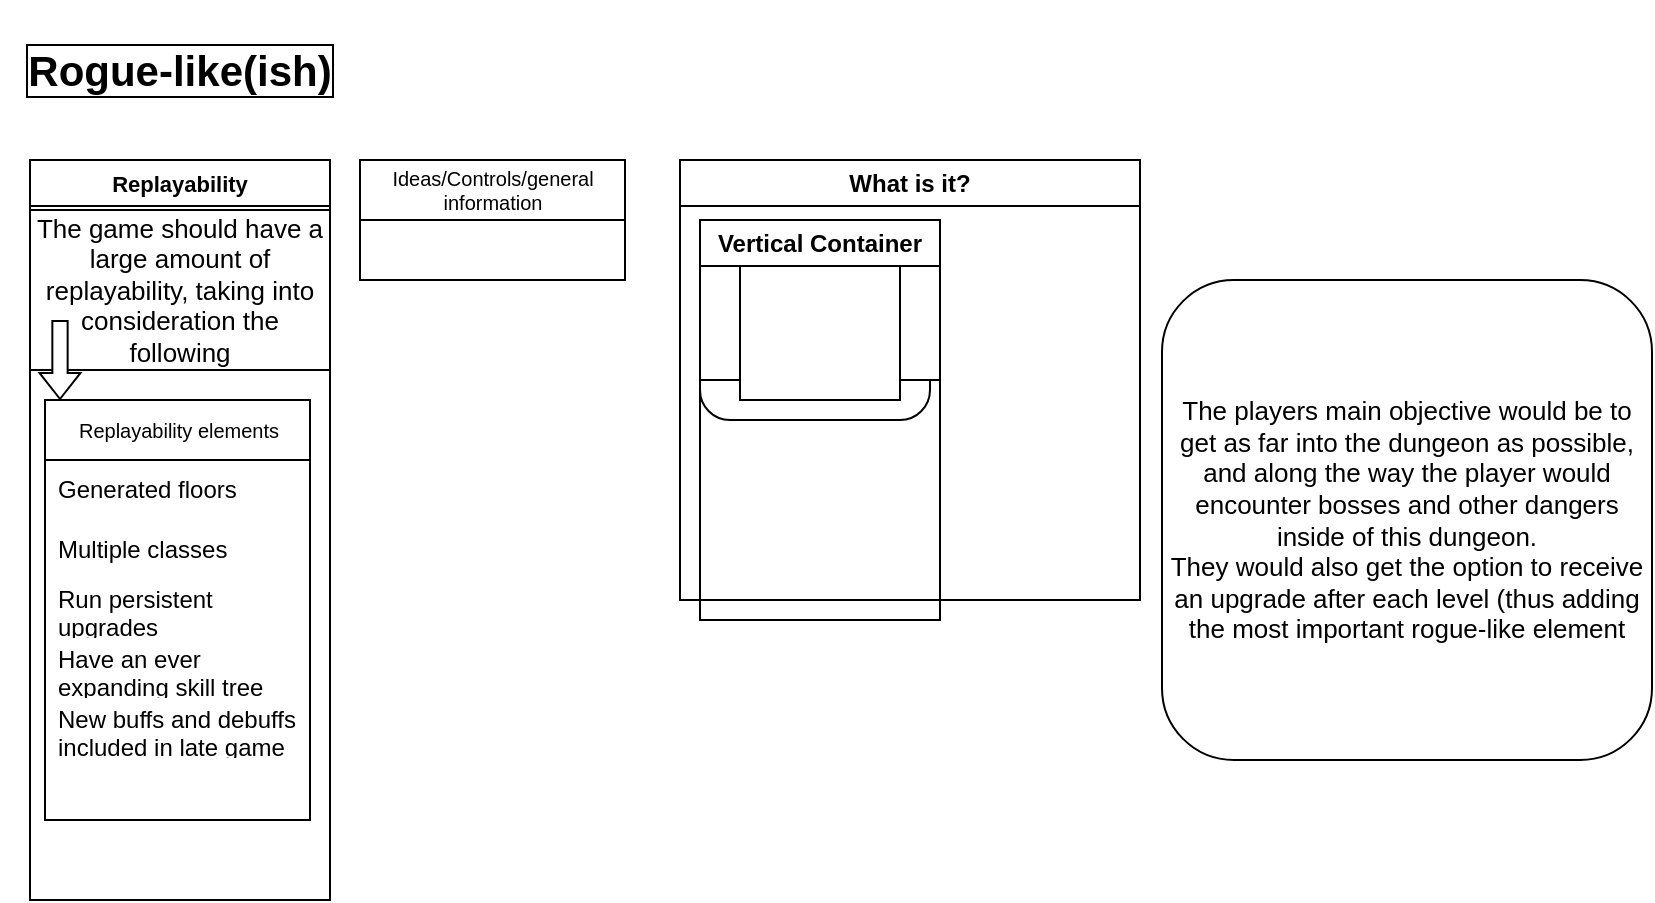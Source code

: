<mxfile version="22.0.8" type="github">
  <diagram name="Page-1" id="UqBkJizWmmfB_0PGB-_P">
    <mxGraphModel dx="880" dy="519" grid="1" gridSize="10" guides="1" tooltips="1" connect="1" arrows="1" fold="1" page="1" pageScale="1" pageWidth="850" pageHeight="1100" math="0" shadow="0">
      <root>
        <mxCell id="0" />
        <mxCell id="1" parent="0" />
        <mxCell id="dO8svos2LEMkDAMB7f7Z-1" value="Rogue-like(ish)" style="text;strokeColor=none;fillColor=none;align=center;verticalAlign=middle;rounded=0;fontSize=21;fontStyle=1;labelBorderColor=default;labelBackgroundColor=default;whiteSpace=wrap;html=1;" parent="1" vertex="1">
          <mxGeometry width="180" height="70" as="geometry" />
        </mxCell>
        <mxCell id="dO8svos2LEMkDAMB7f7Z-2" value="What is it?" style="swimlane;whiteSpace=wrap;html=1;" parent="1" vertex="1">
          <mxGeometry x="340" y="80" width="230" height="220" as="geometry">
            <mxRectangle x="340" y="80" width="140" height="30" as="alternateBounds" />
          </mxGeometry>
        </mxCell>
        <mxCell id="dO8svos2LEMkDAMB7f7Z-6" value="The idea is to make a dungeon crawler rogue-like(ish) game, with run-persistent levels, randomly generated maps(ill handle this, it cant be too hard), class specific weapons, gear, upgrades, and other such rogue-like(ish) things." style="rounded=1;whiteSpace=wrap;html=1;fontSize=8;" parent="dO8svos2LEMkDAMB7f7Z-2" vertex="1">
          <mxGeometry x="10" y="30" width="115" height="100" as="geometry" />
        </mxCell>
        <mxCell id="ciNVA9uxNwOyeW9ktsJZ-1" value="" style="rounded=0;whiteSpace=wrap;html=1;" vertex="1" parent="dO8svos2LEMkDAMB7f7Z-2">
          <mxGeometry x="10" y="50" width="120" height="60" as="geometry" />
        </mxCell>
        <mxCell id="ciNVA9uxNwOyeW9ktsJZ-4" value="" style="whiteSpace=wrap;html=1;aspect=fixed;" vertex="1" parent="dO8svos2LEMkDAMB7f7Z-2">
          <mxGeometry x="30" y="40" width="80" height="80" as="geometry" />
        </mxCell>
        <mxCell id="ciNVA9uxNwOyeW9ktsJZ-6" value="Vertical Container" style="swimlane;whiteSpace=wrap;html=1;" vertex="1" parent="dO8svos2LEMkDAMB7f7Z-2">
          <mxGeometry x="10" y="30" width="120" height="200" as="geometry" />
        </mxCell>
        <mxCell id="dO8svos2LEMkDAMB7f7Z-9" value="Replayability" style="swimlane;whiteSpace=wrap;html=1;fontSize=11;startSize=23;" parent="1" vertex="1">
          <mxGeometry x="15" y="80" width="150" height="370" as="geometry">
            <mxRectangle x="15" y="80" width="155" height="20" as="alternateBounds" />
          </mxGeometry>
        </mxCell>
        <mxCell id="j2PbD-3YE8Rhm5KDEGp--5" value="&lt;font style=&quot;font-size: 13px;&quot;&gt;The game should have a large amount of replayability, taking into consideration the following&lt;br style=&quot;font-size: 13px;&quot;&gt;&lt;/font&gt;" style="rounded=0;whiteSpace=wrap;html=1;fontSize=13;" parent="dO8svos2LEMkDAMB7f7Z-9" vertex="1">
          <mxGeometry y="25" width="150" height="80" as="geometry" />
        </mxCell>
        <mxCell id="j2PbD-3YE8Rhm5KDEGp--7" value="" style="shape=flexArrow;endArrow=classic;html=1;rounded=0;fillColor=default;strokeWidth=1;endWidth=11.852;endSize=4.02;width=7.654;" parent="dO8svos2LEMkDAMB7f7Z-9" edge="1">
          <mxGeometry width="50" height="50" relative="1" as="geometry">
            <mxPoint x="15" y="80" as="sourcePoint" />
            <mxPoint x="15" y="120" as="targetPoint" />
          </mxGeometry>
        </mxCell>
        <mxCell id="j2PbD-3YE8Rhm5KDEGp--8" value="&lt;font style=&quot;font-size: 10px;&quot;&gt;Replayability elements&lt;/font&gt;" style="swimlane;fontStyle=0;childLayout=stackLayout;horizontal=1;startSize=30;horizontalStack=0;resizeParent=1;resizeParentMax=0;resizeLast=0;collapsible=1;marginBottom=0;whiteSpace=wrap;html=1;fontSize=10;" parent="dO8svos2LEMkDAMB7f7Z-9" vertex="1">
          <mxGeometry x="7.5" y="120" width="132.5" height="210" as="geometry">
            <mxRectangle x="7.5" y="120" width="135" height="30" as="alternateBounds" />
          </mxGeometry>
        </mxCell>
        <mxCell id="j2PbD-3YE8Rhm5KDEGp--9" value="Generated floors" style="text;strokeColor=none;fillColor=none;align=left;verticalAlign=middle;spacingLeft=4;spacingRight=4;overflow=hidden;points=[[0,0.5],[1,0.5]];portConstraint=eastwest;rotatable=0;whiteSpace=wrap;html=1;" parent="j2PbD-3YE8Rhm5KDEGp--8" vertex="1">
          <mxGeometry y="30" width="132.5" height="30" as="geometry" />
        </mxCell>
        <mxCell id="j2PbD-3YE8Rhm5KDEGp--10" value="Multiple classes" style="text;strokeColor=none;fillColor=none;align=left;verticalAlign=middle;spacingLeft=4;spacingRight=4;overflow=hidden;points=[[0,0.5],[1,0.5]];portConstraint=eastwest;rotatable=0;whiteSpace=wrap;html=1;" parent="j2PbD-3YE8Rhm5KDEGp--8" vertex="1">
          <mxGeometry y="60" width="132.5" height="30" as="geometry" />
        </mxCell>
        <mxCell id="j2PbD-3YE8Rhm5KDEGp--11" value="Run persistent upgrades" style="text;strokeColor=none;fillColor=none;align=left;verticalAlign=middle;spacingLeft=4;spacingRight=4;overflow=hidden;points=[[0,0.5],[1,0.5]];portConstraint=eastwest;rotatable=0;whiteSpace=wrap;html=1;" parent="j2PbD-3YE8Rhm5KDEGp--8" vertex="1">
          <mxGeometry y="90" width="132.5" height="30" as="geometry" />
        </mxCell>
        <mxCell id="K59aDgIXz46Z20-zy-cG-13" value="Have an ever expanding skill tree" style="text;strokeColor=none;fillColor=none;align=left;verticalAlign=middle;spacingLeft=4;spacingRight=4;overflow=hidden;points=[[0,0.5],[1,0.5]];portConstraint=eastwest;rotatable=0;whiteSpace=wrap;html=1;" parent="j2PbD-3YE8Rhm5KDEGp--8" vertex="1">
          <mxGeometry y="120" width="132.5" height="30" as="geometry" />
        </mxCell>
        <mxCell id="K59aDgIXz46Z20-zy-cG-14" value="New buffs and debuffs included in late game" style="text;strokeColor=none;fillColor=none;align=left;verticalAlign=middle;spacingLeft=4;spacingRight=4;overflow=hidden;points=[[0,0.5],[1,0.5]];portConstraint=eastwest;rotatable=0;whiteSpace=wrap;html=1;" parent="j2PbD-3YE8Rhm5KDEGp--8" vertex="1">
          <mxGeometry y="150" width="132.5" height="30" as="geometry" />
        </mxCell>
        <mxCell id="K59aDgIXz46Z20-zy-cG-15" style="text;strokeColor=none;fillColor=none;align=left;verticalAlign=middle;spacingLeft=4;spacingRight=4;overflow=hidden;points=[[0,0.5],[1,0.5]];portConstraint=eastwest;rotatable=0;whiteSpace=wrap;html=1;" parent="j2PbD-3YE8Rhm5KDEGp--8" vertex="1">
          <mxGeometry y="180" width="132.5" height="30" as="geometry" />
        </mxCell>
        <mxCell id="GjtOVTq6Wxr_4f96uOEf-1" value="Ideas/Controls/general information" style="swimlane;fontStyle=0;childLayout=stackLayout;horizontal=1;startSize=30;horizontalStack=0;resizeParent=1;resizeParentMax=0;resizeLast=0;collapsible=1;marginBottom=0;whiteSpace=wrap;html=1;fontSize=10;" vertex="1" parent="1">
          <mxGeometry x="180" y="80" width="132.5" height="60" as="geometry">
            <mxRectangle x="7.5" y="120" width="135" height="30" as="alternateBounds" />
          </mxGeometry>
        </mxCell>
        <mxCell id="GjtOVTq6Wxr_4f96uOEf-7" style="text;strokeColor=none;fillColor=none;align=left;verticalAlign=middle;spacingLeft=4;spacingRight=4;overflow=hidden;points=[[0,0.5],[1,0.5]];portConstraint=eastwest;rotatable=0;whiteSpace=wrap;html=1;" vertex="1" parent="GjtOVTq6Wxr_4f96uOEf-1">
          <mxGeometry y="30" width="132.5" height="30" as="geometry" />
        </mxCell>
        <mxCell id="dO8svos2LEMkDAMB7f7Z-7" value="&lt;font style=&quot;font-size: 13px;&quot;&gt;The players main objective would be to get as far into the dungeon as possible, and along the way the player would encounter bosses and other dangers inside of this dungeon.&lt;br&gt;They would also get the option to receive an upgrade after each level (thus adding the most important rogue-like element&lt;/font&gt;" style="rounded=1;whiteSpace=wrap;html=1;fontSize=8;" parent="1" vertex="1">
          <mxGeometry x="581" y="140" width="245" height="240" as="geometry" />
        </mxCell>
      </root>
    </mxGraphModel>
  </diagram>
</mxfile>
